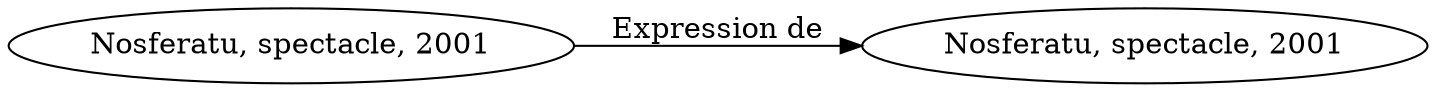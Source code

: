// Notice UMLRM0147
digraph UMLRM0147 {
	rankdir=LR
	size="20,20"
	UMLRM0147 [label="Nosferatu, spectacle, 2001"]
	UMLRM0148 [label="Nosferatu, spectacle, 2001"]
	UMLRM0148 -> UMLRM0147 [label="Expression de"]
}
